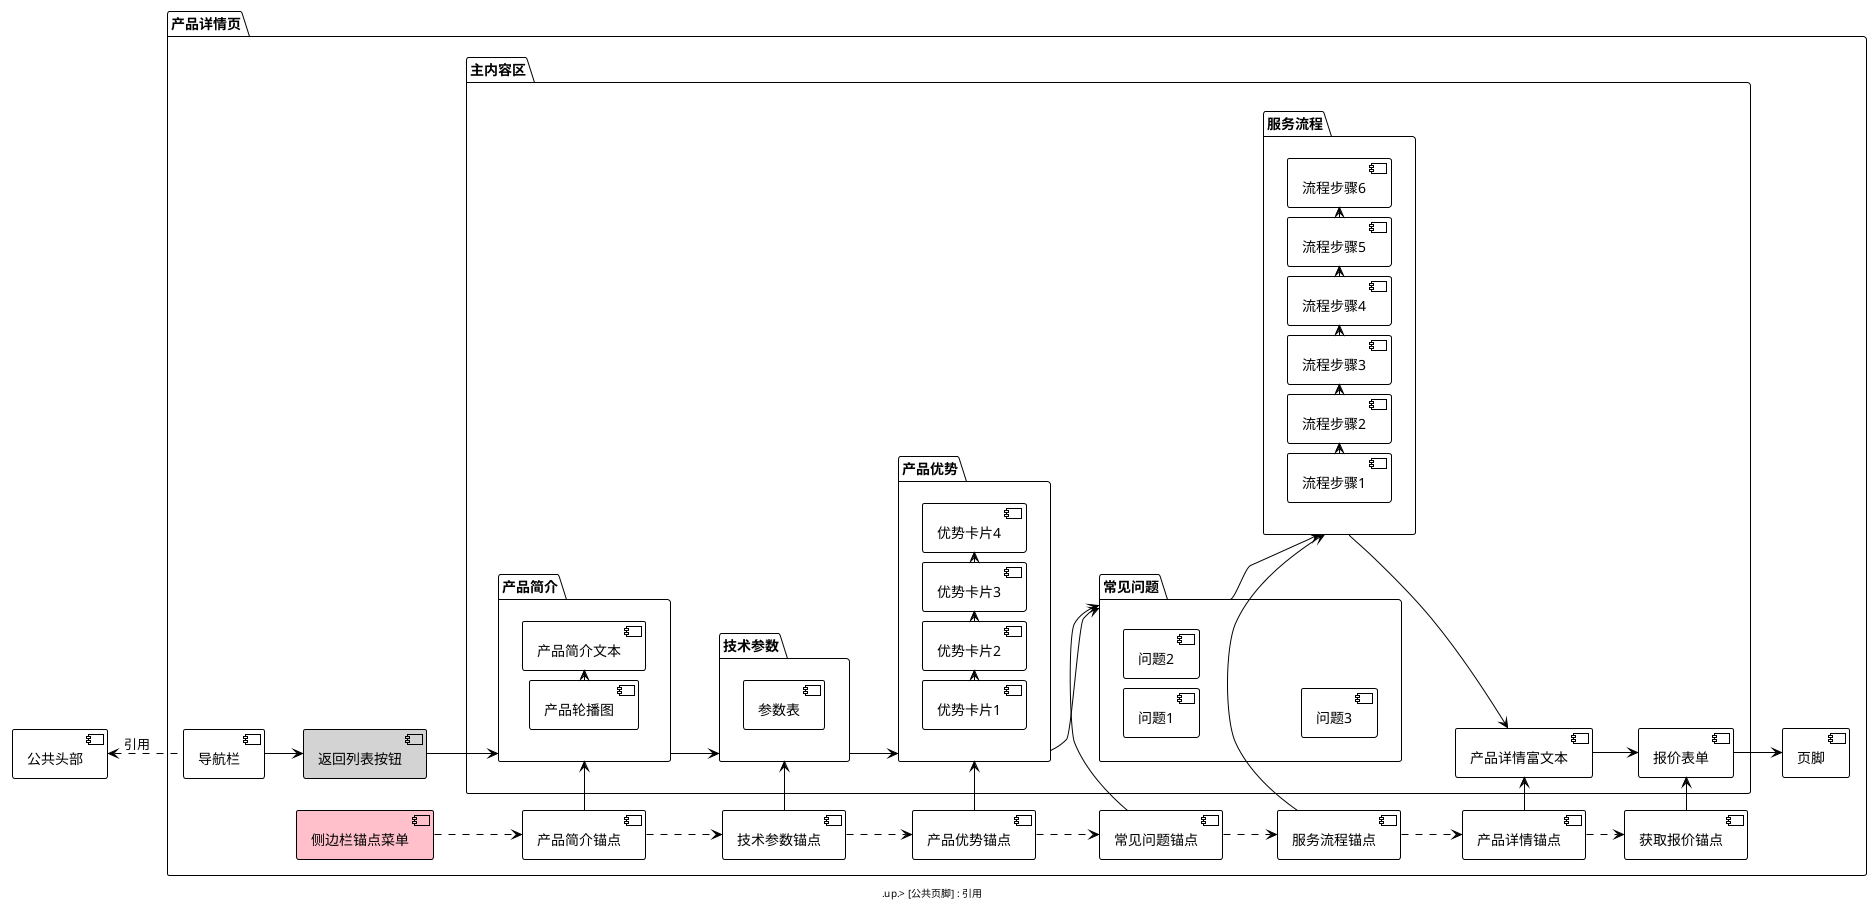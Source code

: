 @startuml product-detail
!theme plain
top to bottom direction
left to right direction

skinparam nodesep 10
skinparam ranksep 30

' 注释掉可能导致问题的include指令
' !include ../公共/header.puml
' !include ../公共/footer.puml

package "产品详情页" {
  [导航栏] as navbar
  [返回列表按钮] as backButton #lightgray
  
  ' 侧边栏锚点菜单 - 修正为单独列出
  [侧边栏锚点菜单] as anchorMenu #pink
  [产品简介锚点] as anchorIntro
  [技术参数锚点] as anchorSpecs
  [产品优势锚点] as anchorAdv
  [常见问题锚点] as anchorFaq
  [服务流程锚点] as anchorProcess
  [产品详情锚点] as anchorDetails
  [获取报价锚点] as anchorQuote
  
  anchorMenu .down.> anchorIntro
  anchorIntro .down.> anchorSpecs
  anchorSpecs .down.> anchorAdv
  anchorAdv .down.> anchorFaq
  anchorFaq .down.> anchorProcess
  anchorProcess .down.> anchorDetails
  anchorDetails .down.> anchorQuote
  
  ' 主内容区
  package "主内容区" {
    ' 产品简介模块
    package "产品简介" as intro {
      [产品轮播图] as carousel
      [产品简介文本] as introText
      
      carousel -right-> introText
    }
    
    ' 技术参数模块
    package "技术参数" as specs {
      [参数表] as specTable
    }
    
    ' 产品优势模块
    package "产品优势" as advantages {
      [优势卡片1] as adv1
      [优势卡片2] as adv2
      [优势卡片3] as adv3
      [优势卡片4] as adv4
      
      adv1 -right-> adv2
      adv2 -right-> adv3
      adv3 -right-> adv4
    }
    
    ' 常见问题模块
    package "常见问题" as faq {
      [问题1] as q1
      [问题2] as q2
      [问题3] as q3
    }
    
    ' 服务流程模块
    package "服务流程" as process {
      [流程步骤1] as step1
      [流程步骤2] as step2
      [流程步骤3] as step3
      [流程步骤4] as step4
      [流程步骤5] as step5
      [流程步骤6] as step6
      
      step1 -right-> step2
      step2 -right-> step3
      step3 -right-> step4
      step4 -right-> step5
      step5 -right-> step6
    }
    
    ' 产品详情模块
    [产品详情富文本] as details
    
    ' CTA报价模块
    [报价表单] as quoteForm
  }
  
  [页脚] as footer

  ' 连接关系
  navbar --> backButton
  backButton --> intro
  
  ' 主内容区垂直连接
  intro --> specs
  specs --> advantages
  advantages --> faq
  faq --> process
  process --> details
  details --> quoteForm
  quoteForm --> footer
  
  ' 侧边栏连接到主内容区
  anchorIntro -right-> intro
  anchorSpecs -right-> specs
  anchorAdv -right-> advantages
  anchorFaq -right-> faq
  anchorProcess -right-> process
  anchorDetails -right-> details
  anchorQuote -right-> quoteForm
}

' 引用公共组件
navbar .up.> [公共头部] : 引用
footer .up.> [公共页脚] : 引用

@enduml